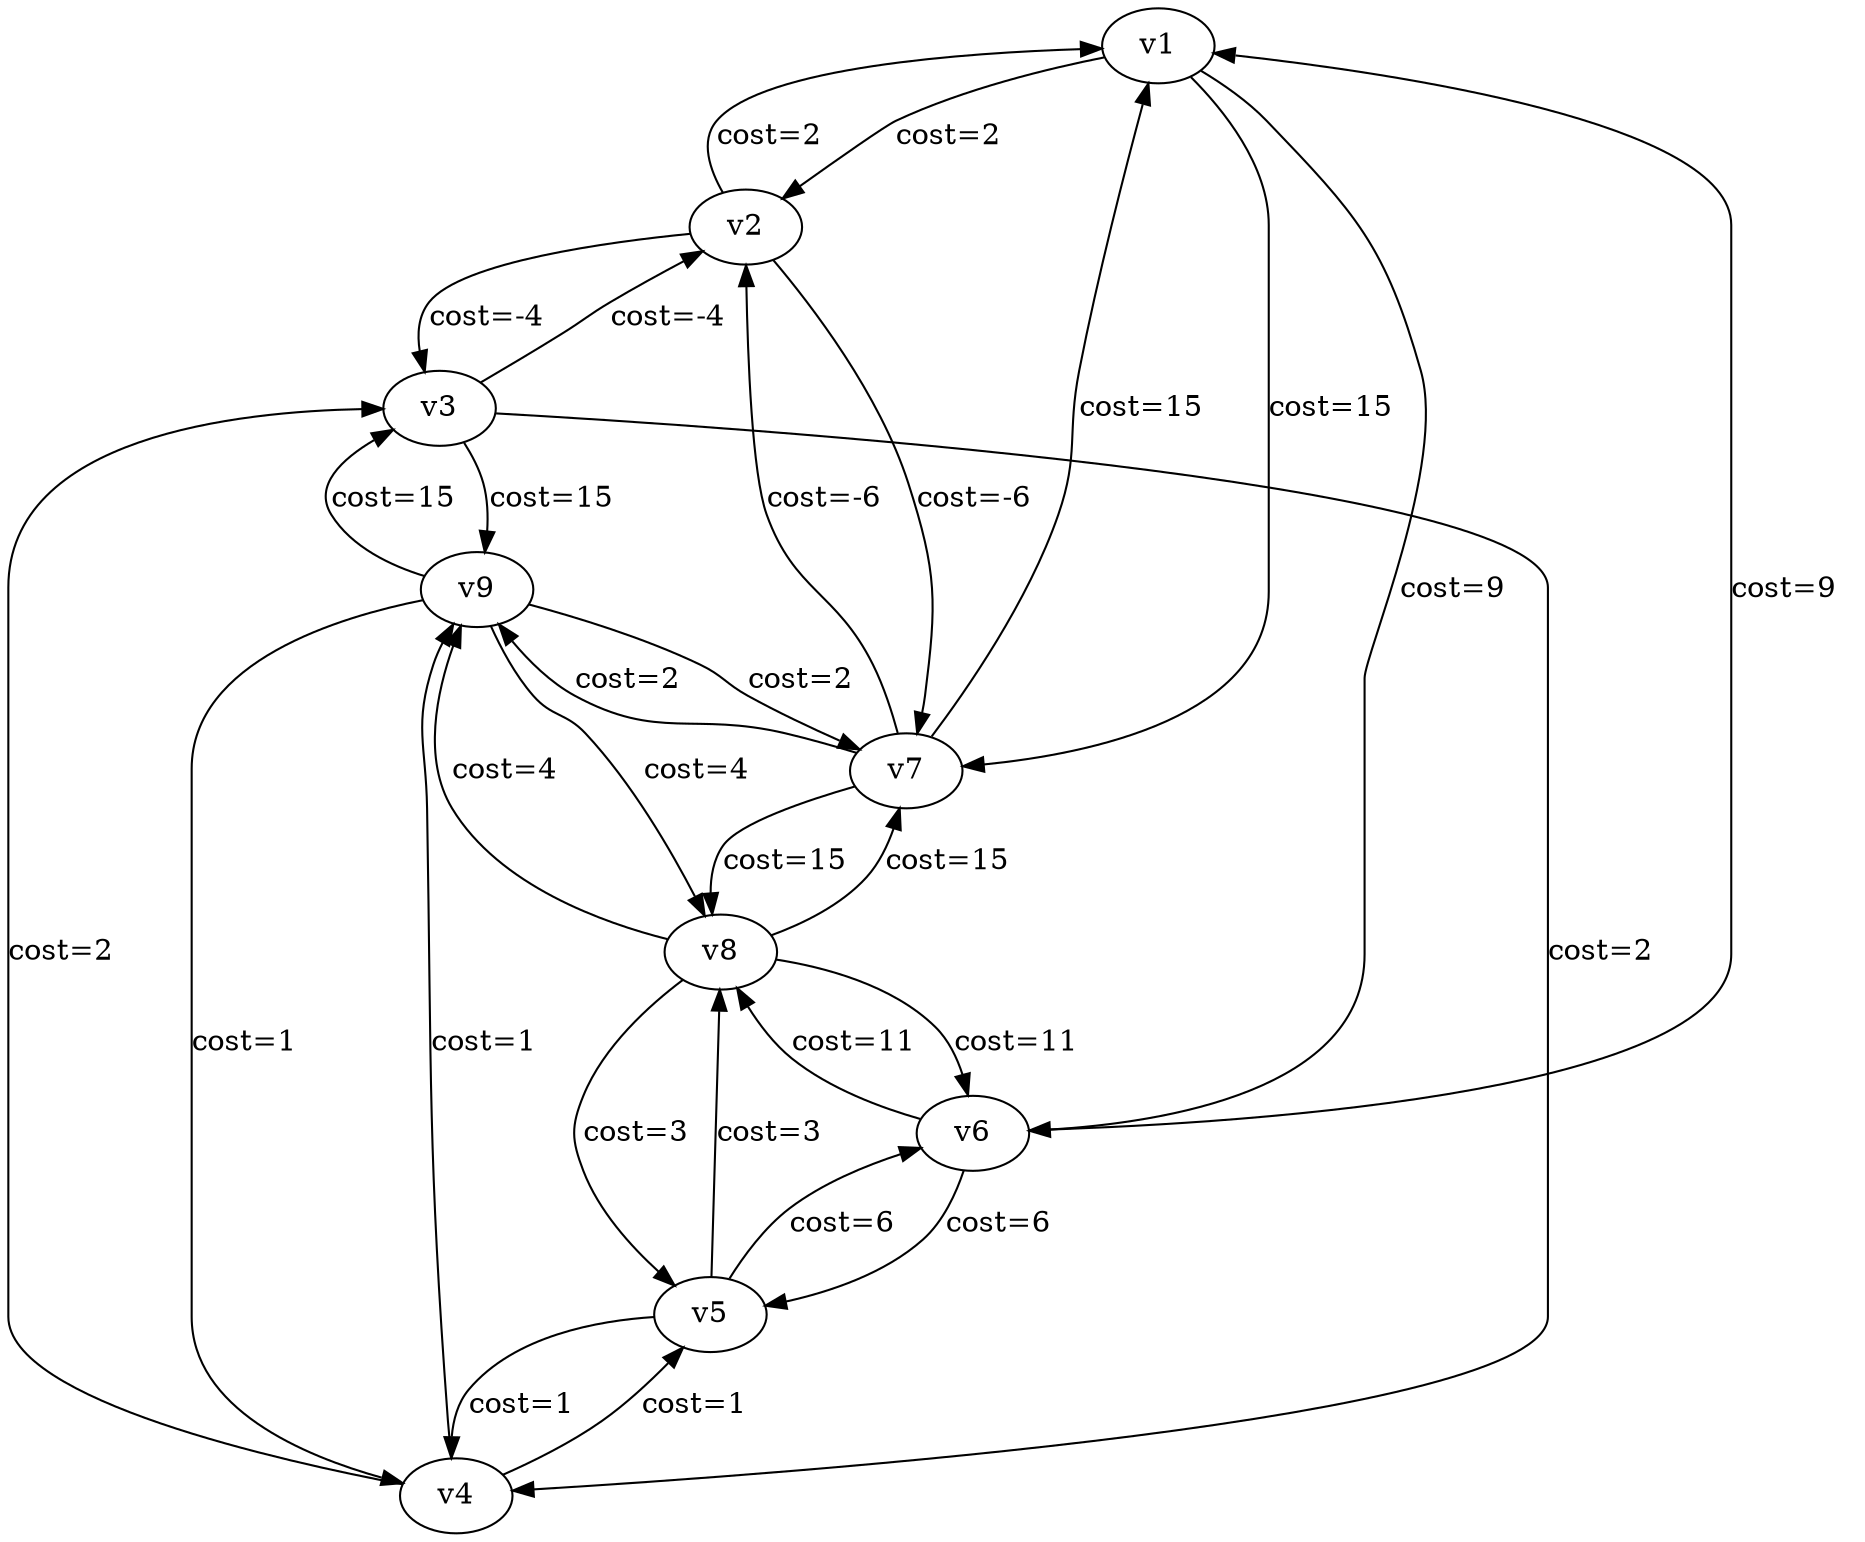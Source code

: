 digraph graph_04
{
v1
v2
v6
v7
v3
v4
v9
v5
v8
v1 -> v2 [label="cost=2  "]
v1 -> v6 [label="cost=9  "]
v1 -> v7 [label="cost=15  "]
v2 -> v1 [label="cost=2  "]
v2 -> v7 [label="cost=-6  "]
v2 -> v3 [label="cost=-4  "]
v6 -> v1 [label="cost=9  "]
v6 -> v5 [label="cost=6  "]
v6 -> v8 [label="cost=11  "]
v7 -> v1 [label="cost=15  "]
v7 -> v2 [label="cost=-6  "]
v7 -> v9 [label="cost=2  "]
v7 -> v8 [label="cost=15  "]
v3 -> v2 [label="cost=-4  "]
v3 -> v4 [label="cost=2  "]
v3 -> v9 [label="cost=15  "]
v4 -> v3 [label="cost=2  "]
v4 -> v9 [label="cost=1  "]
v4 -> v5 [label="cost=1  "]
v9 -> v7 [label="cost=2  "]
v9 -> v3 [label="cost=15  "]
v9 -> v4 [label="cost=1  "]
v9 -> v8 [label="cost=4  "]
v5 -> v6 [label="cost=6  "]
v5 -> v4 [label="cost=1  "]
v5 -> v8 [label="cost=3  "]
v8 -> v6 [label="cost=11  "]
v8 -> v7 [label="cost=15  "]
v8 -> v9 [label="cost=4  "]
v8 -> v5 [label="cost=3  "]
}
